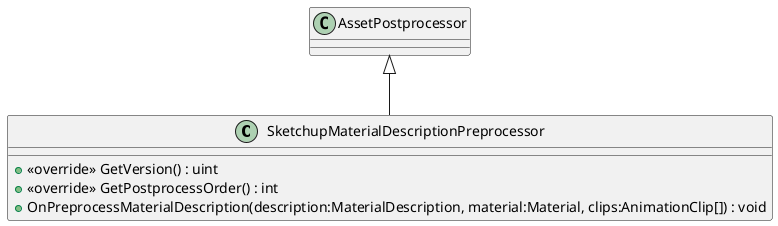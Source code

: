 @startuml
class SketchupMaterialDescriptionPreprocessor {
    + <<override>> GetVersion() : uint
    + <<override>> GetPostprocessOrder() : int
    + OnPreprocessMaterialDescription(description:MaterialDescription, material:Material, clips:AnimationClip[]) : void
}
AssetPostprocessor <|-- SketchupMaterialDescriptionPreprocessor
@enduml
